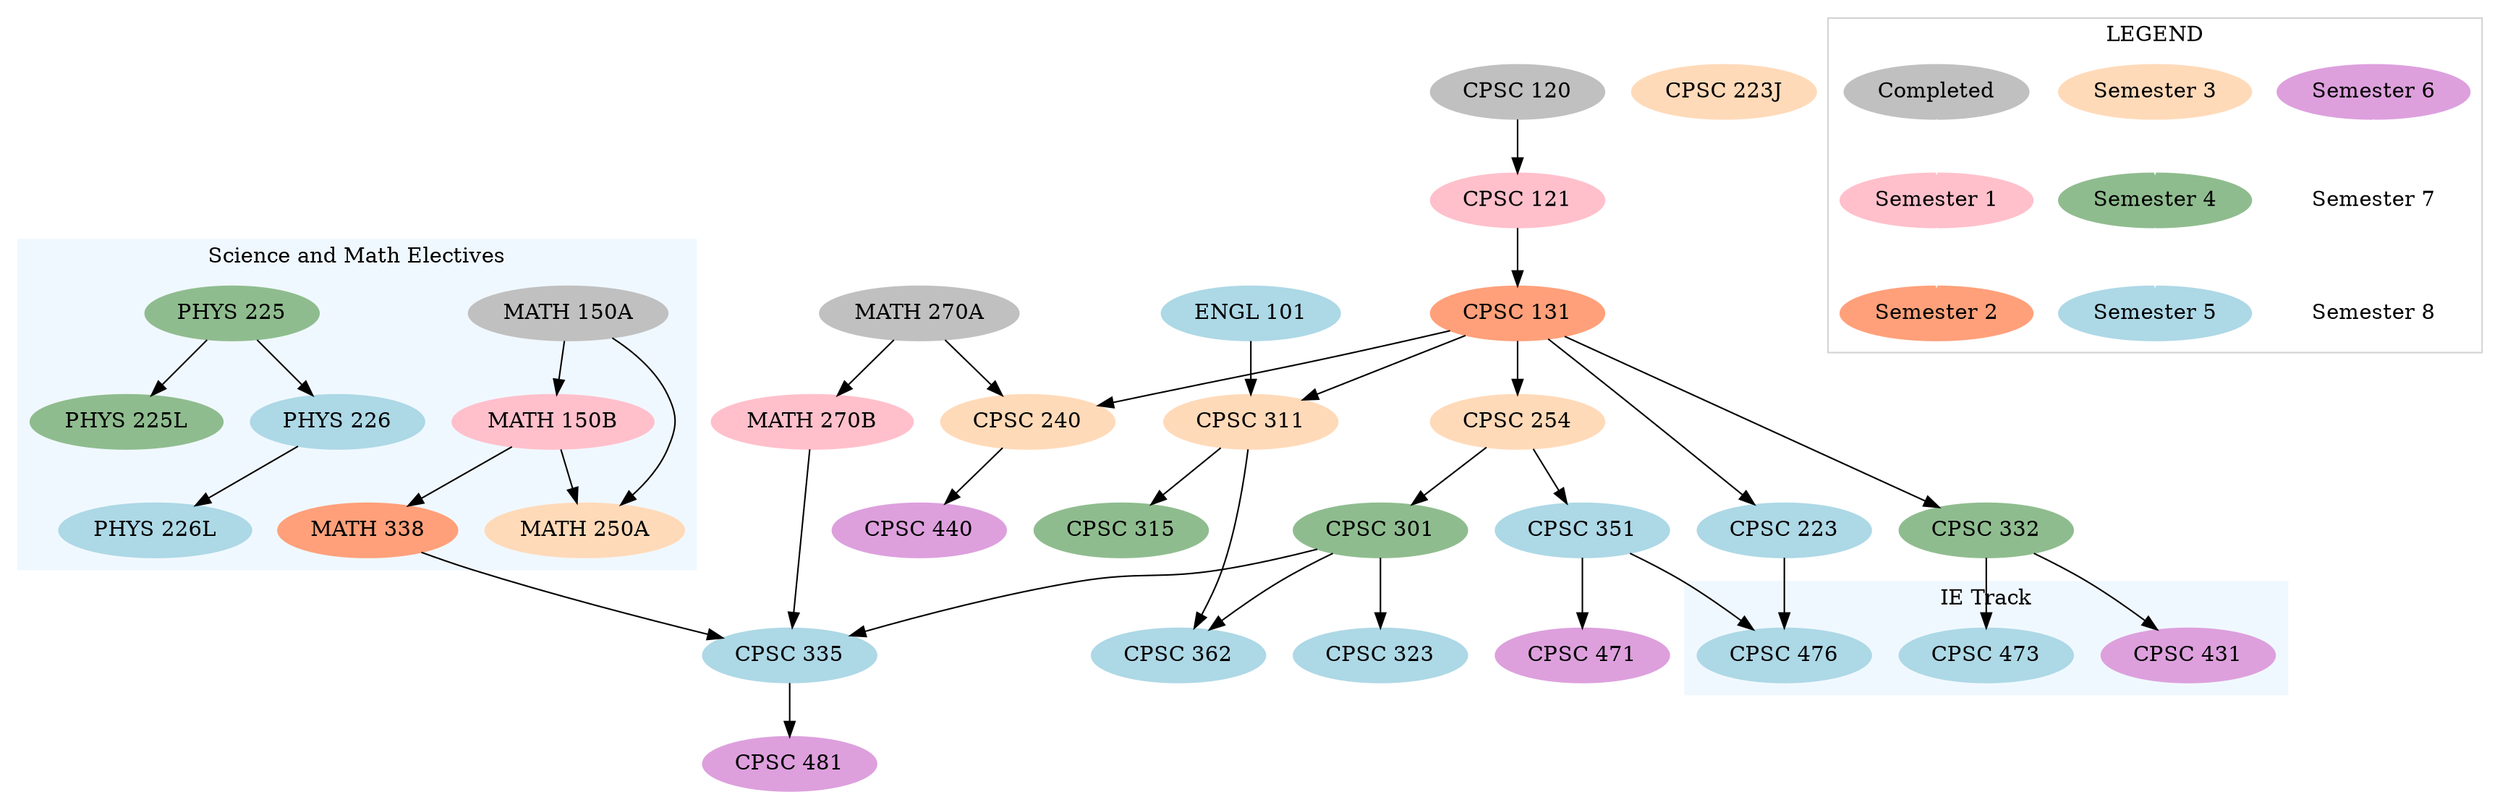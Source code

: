 digraph finalcgv {
	node [color=grey style=filled]
	"MATH 150A"
	"MATH 270A"
	"CPSC 120"
	node [color=pink style=filled]
	"MATH 150B"
	"MATH 270B"
	"CPSC 121"
	node [color=lightsalmon style=filled]
	"CPSC 131"
	"MATH 338"
	node [color=peachpuff style=filled]
	"MATH 250A"
	"CPSC 240"
	"CPSC 254"
	"CPSC 223J"
	"CPSC 311"
	node [color=darkseagreen style=filled]
	"PHYS 225"
	"PHYS 225L"
	"CPSC 301"
	"CPSC 332"
	"CPSC 315"
	node [color=lightblue style=filled]
	"PHYS 226"
	"PHYS 226L"
	"CPSC 335"
	"CPSC 351"
	"CPSC 323"
	"CPSC 362"
	node [color=plum style=filled]
	"CPSC 481"
	"CPSC 471"
	"CPSC 440"
	"CPSC 431"
	node [color=lightblue style=filled]
	"CPSC 473"
	"CPSC 476"
		"CPSC 120" -> "CPSC 121"
		"CPSC 121" -> "CPSC 131"
		"CPSC 131" -> "CPSC 223"
		"CPSC 131" -> "CPSC 240"
		"CPSC 131" -> "CPSC 254"
		"CPSC 131" -> "CPSC 311"
		"CPSC 131" -> "CPSC 332"
		"CPSC 240" -> "CPSC 440"
		"CPSC 254" -> "CPSC 301"
		"CPSC 254" -> "CPSC 351"
		"CPSC 301" -> "CPSC 323"
		"CPSC 301" -> "CPSC 335"
		"CPSC 301" -> "CPSC 362"
		"CPSC 311" -> "CPSC 315"
		"CPSC 311" -> "CPSC 362"
		"CPSC 335" -> "CPSC 481"
		"CPSC 351" -> "CPSC 471"
		"ENGL 101" -> "CPSC 311"
		"MATH 150A" -> "MATH 150B"
		"MATH 150B" -> "MATH 338"
		"MATH 270A" -> "CPSC 240"
		"MATH 270A" -> "MATH 270B"
		"MATH 270B" -> "CPSC 335"
		"MATH 338" -> "CPSC 335"
		"CPSC 332" -> "CPSC 431"
		"CPSC 332" -> "CPSC 473"
		"CPSC 223" -> "CPSC 476"
		"CPSC 351" -> "CPSC 476"
	subgraph cluster_1 {
	color=aliceblue
	style=filled
			"MATH 150A" -> "MATH 250A"
			"MATH 150B" -> "MATH 250A"
			"PHYS 225" -> "PHYS 225L"
			"PHYS 225" -> "PHYS 226"
			"PHYS 226" -> "PHYS 226L"
		"MATH 250A"
		"MATH 338"
	label = "Science and Math Electives"
	}
	subgraph cluster_2 {
	color=aliceblue
	style=filled
		"CPSC 431"
		"CPSC 473"
		"CPSC 476"
	label = "IE Track"
	}
	subgraph cluster_0 {
		node [color=white style=filled]
		edge [color=white]
		color=lightgrey
			"Semester 6" [color=plum]
			"Semester 7"
			"Semester 3" [color=peachpuff]
			"Semester 4" [color=darkseagreen]
			"Semester 5" [color=lightblue]
			Completed [color=grey]
			"Semester 1" [color=pink]
			"Semester 2" [color=lightsalmon]
			"Semester 8"
				"Semester 6" -> "Semester 7"
				"Semester 7" -> "Semester 8"
				"Semester 3" -> "Semester 4"
				"Semester 4" -> "Semester 5"
				Completed -> "Semester 1"
				"Semester 1" -> "Semester 2"
		label = "LEGEND"
	}
}